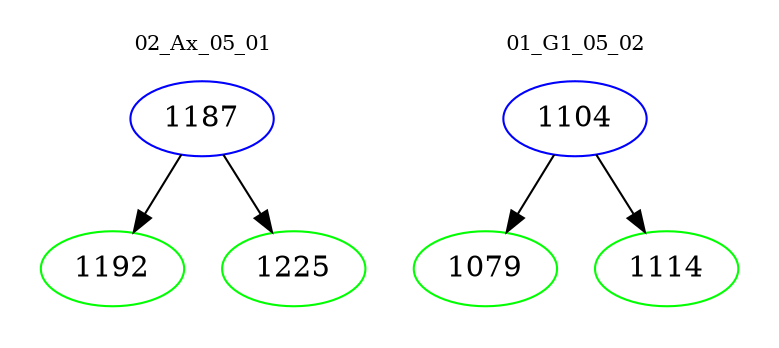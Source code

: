 digraph{
subgraph cluster_0 {
color = white
label = "02_Ax_05_01";
fontsize=10;
T0_1187 [label="1187", color="blue"]
T0_1187 -> T0_1192 [color="black"]
T0_1192 [label="1192", color="green"]
T0_1187 -> T0_1225 [color="black"]
T0_1225 [label="1225", color="green"]
}
subgraph cluster_1 {
color = white
label = "01_G1_05_02";
fontsize=10;
T1_1104 [label="1104", color="blue"]
T1_1104 -> T1_1079 [color="black"]
T1_1079 [label="1079", color="green"]
T1_1104 -> T1_1114 [color="black"]
T1_1114 [label="1114", color="green"]
}
}
